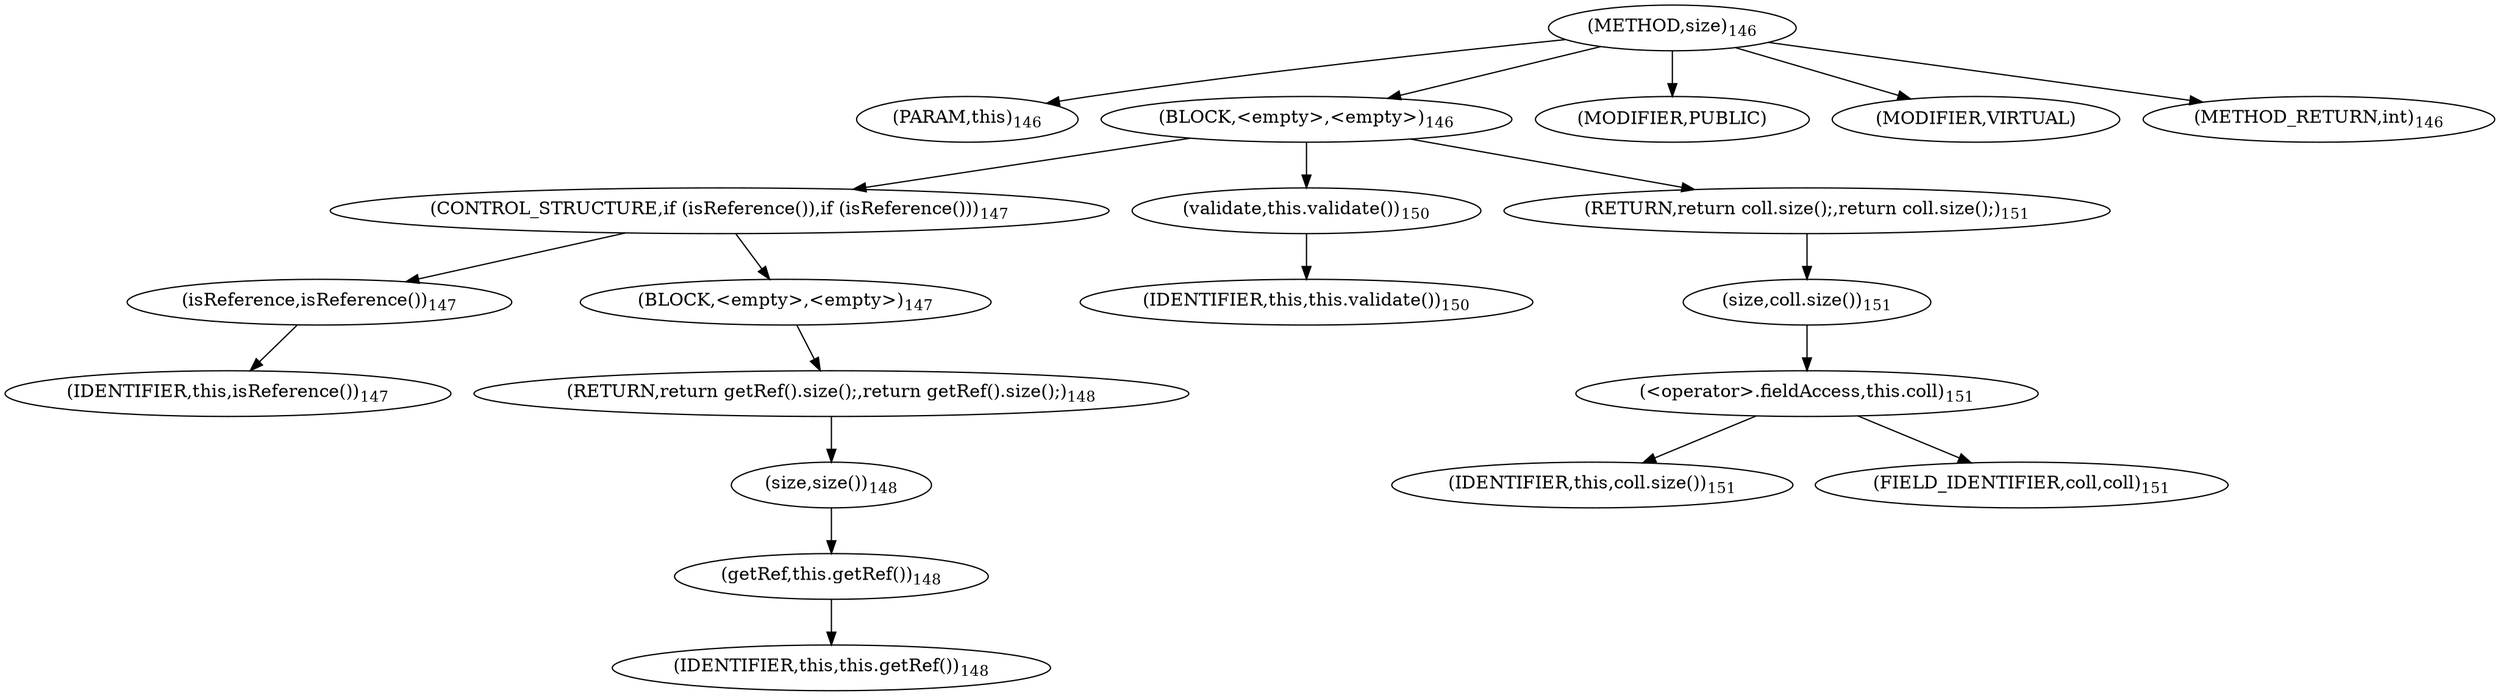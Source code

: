 digraph "size" {  
"339" [label = <(METHOD,size)<SUB>146</SUB>> ]
"63" [label = <(PARAM,this)<SUB>146</SUB>> ]
"340" [label = <(BLOCK,&lt;empty&gt;,&lt;empty&gt;)<SUB>146</SUB>> ]
"341" [label = <(CONTROL_STRUCTURE,if (isReference()),if (isReference()))<SUB>147</SUB>> ]
"342" [label = <(isReference,isReference())<SUB>147</SUB>> ]
"62" [label = <(IDENTIFIER,this,isReference())<SUB>147</SUB>> ]
"343" [label = <(BLOCK,&lt;empty&gt;,&lt;empty&gt;)<SUB>147</SUB>> ]
"344" [label = <(RETURN,return getRef().size();,return getRef().size();)<SUB>148</SUB>> ]
"345" [label = <(size,size())<SUB>148</SUB>> ]
"346" [label = <(getRef,this.getRef())<SUB>148</SUB>> ]
"64" [label = <(IDENTIFIER,this,this.getRef())<SUB>148</SUB>> ]
"347" [label = <(validate,this.validate())<SUB>150</SUB>> ]
"65" [label = <(IDENTIFIER,this,this.validate())<SUB>150</SUB>> ]
"348" [label = <(RETURN,return coll.size();,return coll.size();)<SUB>151</SUB>> ]
"349" [label = <(size,coll.size())<SUB>151</SUB>> ]
"350" [label = <(&lt;operator&gt;.fieldAccess,this.coll)<SUB>151</SUB>> ]
"351" [label = <(IDENTIFIER,this,coll.size())<SUB>151</SUB>> ]
"352" [label = <(FIELD_IDENTIFIER,coll,coll)<SUB>151</SUB>> ]
"353" [label = <(MODIFIER,PUBLIC)> ]
"354" [label = <(MODIFIER,VIRTUAL)> ]
"355" [label = <(METHOD_RETURN,int)<SUB>146</SUB>> ]
  "339" -> "63" 
  "339" -> "340" 
  "339" -> "353" 
  "339" -> "354" 
  "339" -> "355" 
  "340" -> "341" 
  "340" -> "347" 
  "340" -> "348" 
  "341" -> "342" 
  "341" -> "343" 
  "342" -> "62" 
  "343" -> "344" 
  "344" -> "345" 
  "345" -> "346" 
  "346" -> "64" 
  "347" -> "65" 
  "348" -> "349" 
  "349" -> "350" 
  "350" -> "351" 
  "350" -> "352" 
}

